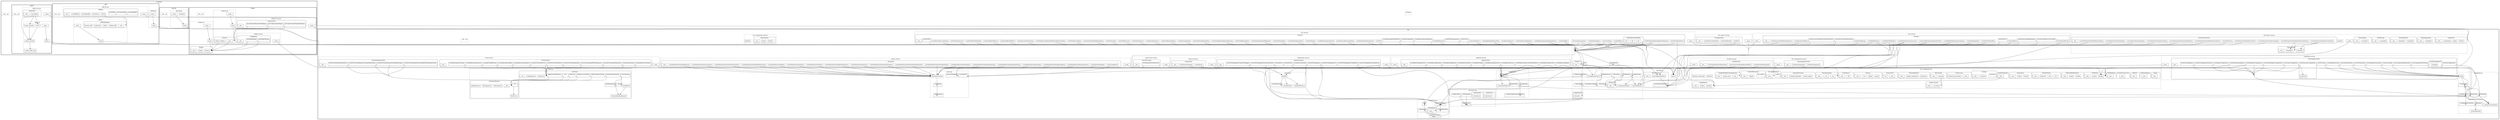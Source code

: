 strict digraph {
compound = true;
concentrate=true;
node [shape=box];

subgraph cluster130 {
style=bold;label="examples";
GRAPH_DUMMY130 [shape=point, style=invis];
subgraph cluster20 {
style=bold;label="cipher";
GRAPH_DUMMY20 [shape=point, style=invis];
subgraph cluster0 {
style=dashed;label="cipher.py";
GRAPH_DUMMY0 [shape=point, style=invis];
1 [style=solid,label="caesar_encode"];
4 [style=solid,label="caesar_decode"];
7 [style=solid,label="rot13"];
9 [style=solid,label="_caesar_shift_char"];
12 [style=solid,label="main"];
13 [style=solid,label="__main__"];
}
subgraph cluster14 {
style=dashed;label="cipher_test.py";
GRAPH_DUMMY14 [shape=point, style=invis];
subgraph cluster15 {
style=rounded;label="CipherTest";
GRAPH_DUMMY15 [shape=point, style=invis];
16 [style=solid,label="testCipher"];
18 [style=solid,label="__init__"];
}
19 [style=solid,label="__main__"];
}
21 [style=dashed,label="__init__.py"];
}
subgraph cluster74 {
style=bold;label="diff";
GRAPH_DUMMY74 [shape=point, style=invis];
subgraph cluster22 {
style=dashed;label="diff.py";
GRAPH_DUMMY22 [shape=point, style=invis];
subgraph cluster23 {
style=rounded;label="DiffLibWrapper";
GRAPH_DUMMY23 [shape=point, style=invis];
24 [style=solid,label="__init__"];
34 [style=solid,label="unified_diff"];
37 [style=solid,label="ndiff"];
39 [style=solid,label="make_file"];
43 [style=solid,label="context_diff"];
}
46 [style=solid,label="main"];
47 [style=solid,label="__main__"];
}
subgraph cluster48 {
style=dashed;label="difffull.py";
GRAPH_DUMMY48 [shape=point, style=invis];
49 [style=solid,label="main"];
50 [style=solid,label="__main__"];
}
subgraph cluster51 {
style=dashed;label="diff_test.py";
GRAPH_DUMMY51 [shape=point, style=invis];
subgraph cluster52 {
style=rounded;label="DiffTest";
GRAPH_DUMMY52 [shape=point, style=invis];
53 [style=solid,label="setUp"];
55 [style=solid,label="testSetUp"];
subgraph cluster57 {
style=solid;label="testUnifiedDiff";
GRAPH_DUMMY57 [shape=point, style=invis];
}
subgraph cluster60 {
style=solid;label="testContextDiff";
GRAPH_DUMMY60 [shape=point, style=invis];
}
subgraph cluster64 {
style=solid;label="testNDiff";
GRAPH_DUMMY64 [shape=point, style=invis];
}
68 [style=solid,label="testMakeDiff"];
70 [style=solid,label="testDiffFull"];
72 [style=solid,label="__init__"];
}
73 [style=solid,label="__main__"];
}
75 [style=dashed,label="__init__.py"];
}
subgraph cluster82 {
style=bold;label="identity";
GRAPH_DUMMY82 [shape=point, style=invis];
subgraph cluster76 {
style=dashed;label="identity.py";
GRAPH_DUMMY76 [shape=point, style=invis];
77 [style=solid,label="identity"];
79 [style=solid,label="main"];
81 [style=solid,label="__main__"];
}
83 [style=dashed,label="__init__.py"];
}
subgraph cluster128 {
style=bold;label="widget";
GRAPH_DUMMY128 [shape=point, style=invis];
subgraph cluster84 {
style=dashed;label="collector.py";
GRAPH_DUMMY84 [shape=point, style=invis];
subgraph cluster85 {
style=rounded;label="Collector";
GRAPH_DUMMY85 [shape=point, style=invis];
86 [style=solid,label="__init__"];
90 [style=solid,label="collect_widgets"];
}
92 [style=solid,label="main"];
93 [style=solid,label="__main__"];
}
subgraph cluster94 {
style=dashed;label="collector_test.py";
GRAPH_DUMMY94 [shape=point, style=invis];
subgraph cluster95 {
style=rounded;label="CollectorTest";
GRAPH_DUMMY95 [shape=point, style=invis];
subgraph cluster96 {
style=solid;label="testCollectorHasWidget";
GRAPH_DUMMY96 [shape=point, style=invis];
}
subgraph cluster99 {
style=solid;label="testCollectorWantsMoreWidgets";
GRAPH_DUMMY99 [shape=point, style=invis];
}
subgraph cluster102 {
style=solid;label="testCollectorGetsWantedWidgets";
GRAPH_DUMMY102 [shape=point, style=invis];
}
105 [style=solid,label="__init__"];
}
106 [style=solid,label="__main__"];
}
subgraph cluster107 {
style=dashed;label="widget.py";
GRAPH_DUMMY107 [shape=point, style=invis];
subgraph cluster108 {
style=rounded;label="Widget";
GRAPH_DUMMY108 [shape=point, style=invis];
109 [style=solid,label="whack"];
112 [style=solid,label="bang"];
115 [style=solid,label="__init__"];
}
116 [style=solid,label="main"];
117 [style=solid,label="__main__"];
}
subgraph cluster118 {
style=dashed;label="widget_test.py";
GRAPH_DUMMY118 [shape=point, style=invis];
subgraph cluster119 {
style=rounded;label="WidgetTest";
GRAPH_DUMMY119 [shape=point, style=invis];
subgraph cluster120 {
style=solid;label="testWidgetWhack";
GRAPH_DUMMY120 [shape=point, style=invis];
}
subgraph cluster123 {
style=solid;label="testWidgetBang";
GRAPH_DUMMY123 [shape=point, style=invis];
}
126 [style=solid,label="__init__"];
}
127 [style=solid,label="__main__"];
}
129 [style=dashed,label="__init__.py"];
}
131 [style=dashed,label="__init__.py"];
}
subgraph cluster1351 {
style=bold;label="fire";
GRAPH_DUMMY1351 [shape=point, style=invis];
subgraph cluster132 {
style=dashed;label="completion.py";
GRAPH_DUMMY132 [shape=point, style=invis];
133 [style=solid,label="Script"];
subgraph cluster138 {
style=solid;label="_BashScript";
GRAPH_DUMMY138 [shape=point, style=invis];
}
subgraph cluster148 {
style=solid;label="_FishScript";
GRAPH_DUMMY148 [shape=point, style=invis];
}
158 [style=solid,label="_IncludeMember"];
subgraph cluster161 {
style=solid;label="_Members";
GRAPH_DUMMY161 [shape=point, style=invis];
}
subgraph cluster165 {
style=solid;label="_CompletionsFromArgs";
GRAPH_DUMMY165 [shape=point, style=invis];
}
subgraph cluster169 {
style=solid;label="Completions";
GRAPH_DUMMY169 [shape=point, style=invis];
}
173 [style=solid,label="_FormatForCommand"];
subgraph cluster175 {
style=solid;label="_Commands";
GRAPH_DUMMY175 [shape=point, style=invis];
}
}
subgraph cluster179 {
style=dashed;label="completion_test.py";
GRAPH_DUMMY179 [shape=point, style=invis];
subgraph cluster180 {
style=rounded;label="TabCompletionTest";
GRAPH_DUMMY180 [shape=point, style=invis];
subgraph cluster181 {
style=solid;label="testCompletionBashScript";
GRAPH_DUMMY181 [shape=point, style=invis];
}
subgraph cluster185 {
style=solid;label="testCompletionFishScript";
GRAPH_DUMMY185 [shape=point, style=invis];
}
subgraph cluster189 {
style=solid;label="testFnCompletions";
GRAPH_DUMMY189 [shape=point, style=invis];
191 [style=solid,label="example"];
}
subgraph cluster196 {
style=solid;label="testListCompletions";
GRAPH_DUMMY196 [shape=point, style=invis];
}
subgraph cluster199 {
style=solid;label="testDictCompletions";
GRAPH_DUMMY199 [shape=point, style=invis];
}
subgraph cluster203 {
style=solid;label="testDictCompletionsVerbose";
GRAPH_DUMMY203 [shape=point, style=invis];
}
subgraph cluster207 {
style=solid;label="testDeepDictCompletions";
GRAPH_DUMMY207 [shape=point, style=invis];
}
subgraph cluster211 {
style=solid;label="testDeepDictScript";
GRAPH_DUMMY211 [shape=point, style=invis];
}
subgraph cluster215 {
style=solid;label="testFnScript";
GRAPH_DUMMY215 [shape=point, style=invis];
}
subgraph cluster218 {
style=solid;label="testClassScript";
GRAPH_DUMMY218 [shape=point, style=invis];
}
subgraph cluster221 {
style=solid;label="testDeepDictFishScript";
GRAPH_DUMMY221 [shape=point, style=invis];
}
subgraph cluster225 {
style=solid;label="testFnFishScript";
GRAPH_DUMMY225 [shape=point, style=invis];
}
subgraph cluster228 {
style=solid;label="testClassFishScript";
GRAPH_DUMMY228 [shape=point, style=invis];
}
subgraph cluster231 {
style=solid;label="testNonStringDictCompletions";
GRAPH_DUMMY231 [shape=point, style=invis];
}
subgraph cluster234 {
style=solid;label="testGeneratorCompletions";
GRAPH_DUMMY234 [shape=point, style=invis];
236 [style=solid,label="generator"];
}
subgraph cluster238 {
style=solid;label="testClassCompletions";
GRAPH_DUMMY238 [shape=point, style=invis];
}
subgraph cluster241 {
style=solid;label="testObjectCompletions";
GRAPH_DUMMY241 [shape=point, style=invis];
}
subgraph cluster244 {
style=solid;label="testMethodCompletions";
GRAPH_DUMMY244 [shape=point, style=invis];
}
247 [style=solid,label="__init__"];
}
248 [style=solid,label="__main__"];
}
subgraph cluster249 {
style=dashed;label="core.py";
GRAPH_DUMMY249 [shape=point, style=invis];
subgraph cluster250 {
style=solid;label="Fire";
GRAPH_DUMMY250 [shape=point, style=invis];
}
262 [style=solid,label="CompletionScript"];
subgraph cluster266 {
style=rounded;label="FireError";
GRAPH_DUMMY266 [shape=point, style=invis];
267 [style=solid,label="__init__"];
}
subgraph cluster268 {
style=rounded;label="FireExit";
GRAPH_DUMMY268 [shape=point, style=invis];
269 [style=solid,label="__init__"];
}
subgraph cluster274 {
style=solid;label="_IsHelpShortcut";
GRAPH_DUMMY274 [shape=point, style=invis];
}
subgraph cluster285 {
style=solid;label="_PrintResult";
GRAPH_DUMMY285 [shape=point, style=invis];
}
subgraph cluster289 {
style=solid;label="_DictAsString";
GRAPH_DUMMY289 [shape=point, style=invis];
}
297 [style=solid,label="_ComponentVisible"];
300 [style=solid,label="_OneLineResult"];
subgraph cluster302 {
style=solid;label="_Fire";
GRAPH_DUMMY302 [shape=point, style=invis];
}
subgraph cluster338 {
style=solid;label="_GetMember";
GRAPH_DUMMY338 [shape=point, style=invis];
}
subgraph cluster344 {
style=solid;label="_CallAndUpdateTrace";
GRAPH_DUMMY344 [shape=point, style=invis];
}
subgraph cluster356 {
style=solid;label="_CallCallable";
GRAPH_DUMMY356 [shape=point, style=invis];
}
subgraph cluster364 {
style=solid;label="_MakeParseFn";
GRAPH_DUMMY364 [shape=point, style=invis];
370 [style=solid,label="_ParseFn"];
}
subgraph cluster372 {
style=solid;label="_ParseArgs";
GRAPH_DUMMY372 [shape=point, style=invis];
}
subgraph cluster385 {
style=solid;label="_ParseKeywordArgs";
GRAPH_DUMMY385 [shape=point, style=invis];
}
subgraph cluster401 {
style=solid;label="_ParseValue";
GRAPH_DUMMY401 [shape=point, style=invis];
}
}
subgraph cluster411 {
style=dashed;label="core_test.py";
GRAPH_DUMMY411 [shape=point, style=invis];
subgraph cluster412 {
style=rounded;label="CoreTest";
GRAPH_DUMMY412 [shape=point, style=invis];
413 [style=solid,label="testOneLineResult"];
subgraph cluster415 {
style=solid;label="testOneLineResultCircularRef";
GRAPH_DUMMY415 [shape=point, style=invis];
}
418 [style=solid,label="testInteractiveMode"];
421 [style=solid,label="testInteractiveModeFullArgument"];
subgraph cluster424 {
style=solid;label="testInteractiveModeVariables";
GRAPH_DUMMY424 [shape=point, style=invis];
}
subgraph cluster428 {
style=solid;label="testInteractiveModeVariablesWithName";
GRAPH_DUMMY428 [shape=point, style=invis];
}
432 [style=solid,label="testHelpWithClass"];
434 [style=solid,label="testHelpWithMember"];
436 [style=solid,label="testHelpOnErrorInConstructor"];
438 [style=solid,label="testHelpWithNamespaceCollision"];
440 [style=solid,label="testInvalidParameterRaisesFireExit"];
442 [style=solid,label="testErrorRaising"];
subgraph cluster444 {
style=solid;label="testFireError";
GRAPH_DUMMY444 [shape=point, style=invis];
}
subgraph cluster447 {
style=solid;label="testFireErrorMultipleValues";
GRAPH_DUMMY447 [shape=point, style=invis];
}
450 [style=solid,label="testPrintEmptyDict"];
452 [style=solid,label="testPrintOrderedDict"];
454 [style=solid,label="testCallable"];
456 [style=solid,label="__init__"];
}
457 [style=solid,label="__main__"];
}
subgraph cluster458 {
style=dashed;label="decorators.py";
GRAPH_DUMMY458 [shape=point, style=invis];
subgraph cluster462 {
style=solid;label="SetParseFn";
GRAPH_DUMMY462 [shape=point, style=invis];
465 [style=solid,label="_Decorator"];
}
subgraph cluster467 {
style=solid;label="SetParseFns";
GRAPH_DUMMY467 [shape=point, style=invis];
470 [style=solid,label="_Decorator"];
}
subgraph cluster472 {
style=solid;label="_SetMetadata";
GRAPH_DUMMY472 [shape=point, style=invis];
}
subgraph cluster478 {
style=solid;label="GetMetadata";
GRAPH_DUMMY478 [shape=point, style=invis];
}
subgraph cluster481 {
style=solid;label="GetParseFns";
GRAPH_DUMMY481 [shape=point, style=invis];
}
}
subgraph cluster485 {
style=dashed;label="decorators_test.py";
GRAPH_DUMMY485 [shape=point, style=invis];
subgraph cluster486 {
style=rounded;label="NoDefaults";
GRAPH_DUMMY486 [shape=point, style=invis];
487 [style=solid,label="double"];
490 [style=solid,label="triple"];
493 [style=solid,label="quadruple"];
496 [style=solid,label="__init__"];
}
497 [style=solid,label="double"];
subgraph cluster499 {
style=rounded;label="WithDefaults";
GRAPH_DUMMY499 [shape=point, style=invis];
500 [style=solid,label="example1"];
503 [style=solid,label="example2"];
506 [style=solid,label="__init__"];
}
subgraph cluster507 {
style=rounded;label="MixedArguments";
GRAPH_DUMMY507 [shape=point, style=invis];
508 [style=solid,label="example3"];
512 [style=solid,label="__init__"];
}
subgraph cluster513 {
style=rounded;label="PartialParseFn";
GRAPH_DUMMY513 [shape=point, style=invis];
514 [style=solid,label="example4"];
518 [style=solid,label="example5"];
522 [style=solid,label="__init__"];
}
subgraph cluster523 {
style=rounded;label="WithKwargs";
GRAPH_DUMMY523 [shape=point, style=invis];
524 [style=solid,label="example6"];
527 [style=solid,label="__init__"];
}
subgraph cluster528 {
style=rounded;label="WithVarArgs";
GRAPH_DUMMY528 [shape=point, style=invis];
529 [style=solid,label="example7"];
535 [style=solid,label="__init__"];
}
subgraph cluster536 {
style=rounded;label="FireDecoratorsTest";
GRAPH_DUMMY536 [shape=point, style=invis];
537 [style=solid,label="testSetParseFnsNamedArgs"];
539 [style=solid,label="testSetParseFnsPositionalArgs"];
541 [style=solid,label="testSetParseFnsFnWithPositionalArgs"];
543 [style=solid,label="testSetParseFnsDefaultsFromPython"];
545 [style=solid,label="testSetParseFnsDefaultsFromFire"];
547 [style=solid,label="testSetParseFnsNamedDefaultsFromPython"];
549 [style=solid,label="testSetParseFnsNamedDefaultsFromFire"];
551 [style=solid,label="testSetParseFnsPositionalAndNamed"];
553 [style=solid,label="testSetParseFnsOnlySomeTypes"];
555 [style=solid,label="testSetParseFnsForKeywordArgs"];
557 [style=solid,label="testSetParseFn"];
559 [style=solid,label="__init__"];
}
560 [style=solid,label="__main__"];
}
subgraph cluster561 {
style=dashed;label="fire_import_test.py";
GRAPH_DUMMY561 [shape=point, style=invis];
subgraph cluster562 {
style=rounded;label="FireImportTest";
GRAPH_DUMMY562 [shape=point, style=invis];
563 [style=solid,label="testFire"];
565 [style=solid,label="testFireMethods"];
567 [style=solid,label="testNoPrivateMethods"];
569 [style=solid,label="__init__"];
}
570 [style=solid,label="__main__"];
}
subgraph cluster571 {
style=dashed;label="fire_test.py";
GRAPH_DUMMY571 [shape=point, style=invis];
subgraph cluster572 {
style=rounded;label="FireTest";
GRAPH_DUMMY572 [shape=point, style=invis];
573 [style=solid,label="testFire"];
575 [style=solid,label="testFirePositionalCommand"];
577 [style=solid,label="testFireInvalidCommandArg"];
579 [style=solid,label="testFireDefaultName"];
581 [style=solid,label="testFireNoArgs"];
583 [style=solid,label="testFireExceptions"];
585 [style=solid,label="testFireNamedArgs"];
587 [style=solid,label="testFireNamedArgsWithEquals"];
589 [style=solid,label="testFireAllNamedArgs"];
591 [style=solid,label="testFireAllNamedArgsOneMissing"];
593 [style=solid,label="testFirePartialNamedArgs"];
595 [style=solid,label="testFirePartialNamedArgsOneMissing"];
597 [style=solid,label="testFireAnnotatedArgs"];
599 [style=solid,label="testFireKeywordOnlyArgs"];
601 [style=solid,label="testFireProperties"];
603 [style=solid,label="testFireRecursion"];
605 [style=solid,label="testFireVarArgs"];
607 [style=solid,label="testFireVarArgsWithNamedArgs"];
609 [style=solid,label="testFireKeywordArgs"];
611 [style=solid,label="testFireKeywordArgsWithMissingPositionalArgs"];
613 [style=solid,label="testFireObject"];
subgraph cluster615 {
style=solid;label="testFireDict";
GRAPH_DUMMY615 [shape=point, style=invis];
}
618 [style=solid,label="testFireObjectWithDict"];
subgraph cluster620 {
style=solid;label="testFireList";
GRAPH_DUMMY620 [shape=point, style=invis];
}
623 [style=solid,label="testFireObjectWithList"];
625 [style=solid,label="testFireObjectWithTuple"];
subgraph cluster627 {
style=solid;label="testFireNoComponent";
GRAPH_DUMMY627 [shape=point, style=invis];
}
631 [style=solid,label="testFireUnderscores"];
633 [style=solid,label="testFireUnderscoresInArg"];
635 [style=solid,label="testBoolParsing"];
637 [style=solid,label="testBoolParsingContinued"];
639 [style=solid,label="testBoolParsingLessExpectedCases"];
subgraph cluster641 {
style=solid;label="testBoolParsingWithNo";
GRAPH_DUMMY641 [shape=point, style=invis];
643 [style=solid,label="fn1"];
646 [style=solid,label="fn2"];
649 [style=solid,label="fn3"];
}
652 [style=solid,label="testTraceFlag"];
654 [style=solid,label="testHelpFlag"];
656 [style=solid,label="testHelpFlagAndTraceFlag"];
subgraph cluster658 {
style=solid;label="testTabCompletionNoName";
GRAPH_DUMMY658 [shape=point, style=invis];
}
subgraph cluster661 {
style=solid;label="testTabCompletion";
GRAPH_DUMMY661 [shape=point, style=invis];
}
subgraph cluster664 {
style=solid;label="testTabCompletionWithDict";
GRAPH_DUMMY664 [shape=point, style=invis];
}
668 [style=solid,label="testBasicSeparator"];
670 [style=solid,label="testNonComparable"];
672 [style=solid,label="testExtraSeparators"];
674 [style=solid,label="testSeparatorForChaining"];
676 [style=solid,label="testFloatForExpectedInt"];
678 [style=solid,label="testClassInstantiation"];
680 [style=solid,label="testTraceErrors"];
682 [style=solid,label="__init__"];
}
683 [style=solid,label="__main__"];
}
subgraph cluster684 {
style=dashed;label="helputils.py";
GRAPH_DUMMY684 [shape=point, style=invis];
685 [style=solid,label="_NormalizeField"];
subgraph cluster687 {
style=solid;label="_DisplayValue";
GRAPH_DUMMY687 [shape=point, style=invis];
}
subgraph cluster695 {
style=solid;label="HelpString";
GRAPH_DUMMY695 [shape=point, style=invis];
}
subgraph cluster706 {
style=solid;label="_UsageStringFromFullArgSpec";
GRAPH_DUMMY706 [shape=point, style=invis];
}
subgraph cluster717 {
style=solid;label="UsageString";
GRAPH_DUMMY717 [shape=point, style=invis];
}
}
subgraph cluster725 {
style=dashed;label="helputils_test.py";
GRAPH_DUMMY725 [shape=point, style=invis];
subgraph cluster726 {
style=rounded;label="HelpUtilsTest";
GRAPH_DUMMY726 [shape=point, style=invis];
subgraph cluster727 {
style=solid;label="testHelpStringClass";
GRAPH_DUMMY727 [shape=point, style=invis];
}
subgraph cluster730 {
style=solid;label="testHelpStringObject";
GRAPH_DUMMY730 [shape=point, style=invis];
}
subgraph cluster734 {
style=solid;label="testHelpStringFunction";
GRAPH_DUMMY734 [shape=point, style=invis];
}
subgraph cluster738 {
style=solid;label="testHelpStringFunctionWithDefaults";
GRAPH_DUMMY738 [shape=point, style=invis];
}
subgraph cluster742 {
style=solid;label="testHelpStringBuiltin";
GRAPH_DUMMY742 [shape=point, style=invis];
}
subgraph cluster745 {
style=solid;label="testHelpStringIntType";
GRAPH_DUMMY745 [shape=point, style=invis];
}
subgraph cluster748 {
style=solid;label="testHelpStringEmptyList";
GRAPH_DUMMY748 [shape=point, style=invis];
}
subgraph cluster751 {
style=solid;label="testHelpStringShortList";
GRAPH_DUMMY751 [shape=point, style=invis];
}
subgraph cluster754 {
style=solid;label="testHelpStringInt";
GRAPH_DUMMY754 [shape=point, style=invis];
}
subgraph cluster757 {
style=solid;label="testHelpClassNoInit";
GRAPH_DUMMY757 [shape=point, style=invis];
}
760 [style=solid,label="__init__"];
}
761 [style=solid,label="__main__"];
}
subgraph cluster762 {
style=dashed;label="inspectutils.py";
GRAPH_DUMMY762 [shape=point, style=invis];
subgraph cluster763 {
style=rounded;label="FullArgSpec";
GRAPH_DUMMY763 [shape=point, style=invis];
764 [style=solid,label="__init__"];
}
subgraph cluster780 {
style=solid;label="_GetArgSpecInfo";
GRAPH_DUMMY780 [shape=point, style=invis];
}
subgraph cluster784 {
style=solid;label="GetFullArgSpec";
GRAPH_DUMMY784 [shape=point, style=invis];
}
subgraph cluster793 {
style=solid;label="GetFileAndLine";
GRAPH_DUMMY793 [shape=point, style=invis];
}
subgraph cluster799 {
style=solid;label="Info";
GRAPH_DUMMY799 [shape=point, style=invis];
}
subgraph cluster806 {
style=solid;label="_InfoBackup";
GRAPH_DUMMY806 [shape=point, style=invis];
}
}
subgraph cluster812 {
style=dashed;label="inspectutils_test.py";
GRAPH_DUMMY812 [shape=point, style=invis];
subgraph cluster813 {
style=rounded;label="InspectUtilsTest";
GRAPH_DUMMY813 [shape=point, style=invis];
subgraph cluster814 {
style=solid;label="testGetFullArgSpec";
GRAPH_DUMMY814 [shape=point, style=invis];
}
subgraph cluster817 {
style=solid;label="testGetFullArgSpecPy3";
GRAPH_DUMMY817 [shape=point, style=invis];
}
subgraph cluster820 {
style=solid;label="testGetFullArgSpecFromBuiltin";
GRAPH_DUMMY820 [shape=point, style=invis];
}
subgraph cluster823 {
style=solid;label="testGetFullArgSpecFromSlotWrapper";
GRAPH_DUMMY823 [shape=point, style=invis];
}
subgraph cluster826 {
style=solid;label="testGetFullArgSpecFromClassNoInit";
GRAPH_DUMMY826 [shape=point, style=invis];
}
subgraph cluster829 {
style=solid;label="testGetFullArgSpecFromMethod";
GRAPH_DUMMY829 [shape=point, style=invis];
}
subgraph cluster832 {
style=solid;label="testInfoOne";
GRAPH_DUMMY832 [shape=point, style=invis];
}
subgraph cluster835 {
style=solid;label="testInfoClass";
GRAPH_DUMMY835 [shape=point, style=invis];
}
subgraph cluster838 {
style=solid;label="testInfoClassNoInit";
GRAPH_DUMMY838 [shape=point, style=invis];
}
841 [style=solid,label="__init__"];
}
842 [style=solid,label="__main__"];
}
subgraph cluster843 {
style=dashed;label="interact.py";
GRAPH_DUMMY843 [shape=point, style=invis];
844 [style=solid,label="Embed"];
subgraph cluster847 {
style=solid;label="_AvailableString";
GRAPH_DUMMY847 [shape=point, style=invis];
}
854 [style=solid,label="_EmbedIPython"];
857 [style=solid,label="_EmbedCode"];
}
subgraph cluster859 {
style=dashed;label="interact_test.py";
GRAPH_DUMMY859 [shape=point, style=invis];
subgraph cluster861 {
style=rounded;label="InteractTest";
GRAPH_DUMMY861 [shape=point, style=invis];
862 [style=solid,label="testInteract"];
865 [style=solid,label="testInteractVariables"];
868 [style=solid,label="__init__"];
}
869 [style=solid,label="__main__"];
}
subgraph cluster870 {
style=dashed;label="parser.py";
GRAPH_DUMMY870 [shape=point, style=invis];
subgraph cluster871 {
style=solid;label="CreateParser";
GRAPH_DUMMY871 [shape=point, style=invis];
}
subgraph cluster873 {
style=solid;label="SeparateFlagArgs";
GRAPH_DUMMY873 [shape=point, style=invis];
}
877 [style=solid,label="DefaultParseValue"];
subgraph cluster879 {
style=solid;label="_LiteralEval";
GRAPH_DUMMY879 [shape=point, style=invis];
}
subgraph cluster884 {
style=solid;label="_Replacement";
GRAPH_DUMMY884 [shape=point, style=invis];
}
}
subgraph cluster887 {
style=dashed;label="parser_fuzz_test.py";
GRAPH_DUMMY887 [shape=point, style=invis];
subgraph cluster888 {
style=rounded;label="ParserFuzzTest";
GRAPH_DUMMY888 [shape=point, style=invis];
subgraph cluster889 {
style=solid;label="testDefaultParseValueFuzz";
GRAPH_DUMMY889 [shape=point, style=invis];
}
897 [style=solid,label="__init__"];
}
898 [style=solid,label="__main__"];
}
subgraph cluster899 {
style=dashed;label="parser_test.py";
GRAPH_DUMMY899 [shape=point, style=invis];
subgraph cluster900 {
style=rounded;label="ParserTest";
GRAPH_DUMMY900 [shape=point, style=invis];
901 [style=solid,label="testCreateParser"];
903 [style=solid,label="testSeparateFlagArgs"];
905 [style=solid,label="testDefaultParseValueStrings"];
907 [style=solid,label="testDefaultParseValueQuotedStrings"];
909 [style=solid,label="testDefaultParseValueSpecialStrings"];
911 [style=solid,label="testDefaultParseValueNumbers"];
913 [style=solid,label="testDefaultParseValueStringNumbers"];
915 [style=solid,label="testDefaultParseValueQuotedStringNumbers"];
917 [style=solid,label="testDefaultParseValueOtherNumbers"];
919 [style=solid,label="testDefaultParseValueLists"];
921 [style=solid,label="testDefaultParseValueBareWordsLists"];
923 [style=solid,label="testDefaultParseValueDict"];
925 [style=solid,label="testDefaultParseValueNone"];
927 [style=solid,label="testDefaultParseValueBool"];
929 [style=solid,label="testDefaultParseValueBareWordsTuple"];
931 [style=solid,label="testDefaultParseValueNestedContainers"];
933 [style=solid,label="testDefaultParseValueComments"];
935 [style=solid,label="testDefaultParseValueBadLiteral"];
937 [style=solid,label="testDefaultParseValueSyntaxError"];
939 [style=solid,label="testDefaultParseValueIgnoreBinOp"];
941 [style=solid,label="__init__"];
}
942 [style=solid,label="__main__"];
}
subgraph cluster943 {
style=dashed;label="testutils.py";
GRAPH_DUMMY943 [shape=point, style=invis];
subgraph cluster944 {
style=rounded;label="BaseTestCase";
GRAPH_DUMMY944 [shape=point, style=invis];
subgraph cluster945 {
style=solid;label="assertOutputMatches";
GRAPH_DUMMY945 [shape=point, style=invis];
}
953 [style=solid,label="assertRaisesFireExit"];
957 [style=solid,label="__init__"];
}
958 [style=solid,label="main"];
}
subgraph cluster959 {
style=dashed;label="testutils_test.py";
GRAPH_DUMMY959 [shape=point, style=invis];
subgraph cluster960 {
style=rounded;label="TestTestUtils";
GRAPH_DUMMY960 [shape=point, style=invis];
961 [style=solid,label="testNoCheckOnException"];
963 [style=solid,label="testCheckStdoutOrStderrNone"];
965 [style=solid,label="testCorrectOrderingOfAssertRaises"];
967 [style=solid,label="__init__"];
}
968 [style=solid,label="__main__"];
}
subgraph cluster969 {
style=dashed;label="test_components.py";
GRAPH_DUMMY969 [shape=point, style=invis];
970 [style=solid,label="identity"];
977 [style=solid,label="function_with_help"];
subgraph cluster979 {
style=rounded;label="Empty";
GRAPH_DUMMY979 [shape=point, style=invis];
980 [style=solid,label="__init__"];
}
subgraph cluster981 {
style=rounded;label="OldStyleEmpty";
GRAPH_DUMMY981 [shape=point, style=invis];
982 [style=solid,label="__init__"];
}
subgraph cluster983 {
style=rounded;label="WithInit";
GRAPH_DUMMY983 [shape=point, style=invis];
984 [style=solid,label="__init__"];
}
subgraph cluster986 {
style=rounded;label="ErrorInConstructor";
GRAPH_DUMMY986 [shape=point, style=invis];
987 [style=solid,label="__init__"];
}
subgraph cluster991 {
style=rounded;label="WithHelpArg";
GRAPH_DUMMY991 [shape=point, style=invis];
992 [style=solid,label="__init__"];
}
subgraph cluster997 {
style=rounded;label="NoDefaults";
GRAPH_DUMMY997 [shape=point, style=invis];
998 [style=solid,label="double"];
1001 [style=solid,label="triple"];
1004 [style=solid,label="__init__"];
}
subgraph cluster1005 {
style=rounded;label="WithDefaults";
GRAPH_DUMMY1005 [shape=point, style=invis];
1006 [style=solid,label="double"];
1009 [style=solid,label="triple"];
1012 [style=solid,label="__init__"];
}
subgraph cluster1013 {
style=rounded;label="OldStyleWithDefaults";
GRAPH_DUMMY1013 [shape=point, style=invis];
1014 [style=solid,label="double"];
1017 [style=solid,label="triple"];
1020 [style=solid,label="__init__"];
}
subgraph cluster1021 {
style=rounded;label="MixedDefaults";
GRAPH_DUMMY1021 [shape=point, style=invis];
1022 [style=solid,label="ten"];
1024 [style=solid,label="sum"];
1028 [style=solid,label="identity"];
1032 [style=solid,label="__init__"];
}
subgraph cluster1033 {
style=rounded;label="Annotations";
GRAPH_DUMMY1033 [shape=point, style=invis];
1034 [style=solid,label="double"];
1037 [style=solid,label="triple"];
1042 [style=solid,label="__init__"];
}
subgraph cluster1043 {
style=rounded;label="TypedProperties";
GRAPH_DUMMY1043 [shape=point, style=invis];
1044 [style=solid,label="__init__"];
}
subgraph cluster1053 {
style=rounded;label="VarArgs";
GRAPH_DUMMY1053 [shape=point, style=invis];
subgraph cluster1054 {
style=solid;label="cumsums";
GRAPH_DUMMY1054 [shape=point, style=invis];
}
1059 [style=solid,label="varchars"];
1064 [style=solid,label="__init__"];
}
subgraph cluster1065 {
style=rounded;label="Underscores";
GRAPH_DUMMY1065 [shape=point, style=invis];
1066 [style=solid,label="__init__"];
1069 [style=solid,label="underscore_function"];
}
subgraph cluster1072 {
style=rounded;label="BoolConverter";
GRAPH_DUMMY1072 [shape=point, style=invis];
1073 [style=solid,label="as_bool"];
1076 [style=solid,label="__init__"];
}
subgraph cluster1077 {
style=rounded;label="ReturnsObj";
GRAPH_DUMMY1077 [shape=point, style=invis];
1078 [style=solid,label="get_obj"];
1081 [style=solid,label="__init__"];
}
subgraph cluster1082 {
style=rounded;label="NumberDefaults";
GRAPH_DUMMY1082 [shape=point, style=invis];
1083 [style=solid,label="reciprocal"];
1086 [style=solid,label="integer_reciprocal"];
1089 [style=solid,label="__init__"];
}
subgraph cluster1090 {
style=rounded;label="InstanceVars";
GRAPH_DUMMY1090 [shape=point, style=invis];
1091 [style=solid,label="__init__"];
1097 [style=solid,label="run"];
}
subgraph cluster1101 {
style=rounded;label="Kwargs";
GRAPH_DUMMY1101 [shape=point, style=invis];
1102 [style=solid,label="props"];
1105 [style=solid,label="upper"];
1108 [style=solid,label="run"];
1113 [style=solid,label="__init__"];
}
subgraph cluster1114 {
style=rounded;label="ErrorRaiser";
GRAPH_DUMMY1114 [shape=point, style=invis];
1115 [style=solid,label="fail"];
1117 [style=solid,label="__init__"];
}
subgraph cluster1118 {
style=rounded;label="NonComparable";
GRAPH_DUMMY1118 [shape=point, style=invis];
1119 [style=solid,label="__eq__"];
1122 [style=solid,label="__ne__"];
1125 [style=solid,label="__init__"];
}
subgraph cluster1126 {
style=rounded;label="EmptyDictOutput";
GRAPH_DUMMY1126 [shape=point, style=invis];
1127 [style=solid,label="totally_empty"];
1129 [style=solid,label="nothing_printable"];
1131 [style=solid,label="__init__"];
}
subgraph cluster1132 {
style=rounded;label="CircularReference";
GRAPH_DUMMY1132 [shape=point, style=invis];
subgraph cluster1133 {
style=solid;label="create";
GRAPH_DUMMY1133 [shape=point, style=invis];
}
1137 [style=solid,label="__init__"];
}
subgraph cluster1138 {
style=rounded;label="OrderedDictionary";
GRAPH_DUMMY1138 [shape=point, style=invis];
1139 [style=solid,label="empty"];
subgraph cluster1141 {
style=solid;label="non_empty";
GRAPH_DUMMY1141 [shape=point, style=invis];
}
1145 [style=solid,label="__init__"];
}
subgraph cluster1146 {
style=rounded;label="CallableWithKeywordArgument";
GRAPH_DUMMY1146 [shape=point, style=invis];
1147 [style=solid,label="__call__"];
1150 [style=solid,label="print_msg"];
1153 [style=solid,label="__init__"];
}
}
subgraph cluster1154 {
style=dashed;label="test_components_py3.py";
GRAPH_DUMMY1154 [shape=point, style=invis];
1155 [style=solid,label="identity"];
subgraph cluster1166 {
style=rounded;label="KeywordOnly";
GRAPH_DUMMY1166 [shape=point, style=invis];
1167 [style=solid,label="double"];
1170 [style=solid,label="triple"];
1173 [style=solid,label="__init__"];
}
}
subgraph cluster1174 {
style=dashed;label="test_components_test.py";
GRAPH_DUMMY1174 [shape=point, style=invis];
subgraph cluster1175 {
style=rounded;label="TestComponentsTest";
GRAPH_DUMMY1175 [shape=point, style=invis];
1176 [style=solid,label="testTestComponents"];
1178 [style=solid,label="testNonComparable"];
1180 [style=solid,label="__init__"];
}
1181 [style=solid,label="__main__"];
}
subgraph cluster1182 {
style=dashed;label="trace.py";
GRAPH_DUMMY1182 [shape=point, style=invis];
subgraph cluster1190 {
style=rounded;label="FireTrace";
GRAPH_DUMMY1190 [shape=point, style=invis];
subgraph cluster1191 {
style=solid;label="__init__";
GRAPH_DUMMY1191 [shape=point, style=invis];
}
1206 [style=solid,label="GetResult"];
1208 [style=solid,label="GetLastHealthyElement"];
1210 [style=solid,label="HasError"];
subgraph cluster1212 {
style=solid;label="AddAccessedProperty";
GRAPH_DUMMY1212 [shape=point, style=invis];
}
subgraph cluster1220 {
style=solid;label="AddCalledComponent";
GRAPH_DUMMY1220 [shape=point, style=invis];
}
subgraph cluster1230 {
style=solid;label="AddCompletionScript";
GRAPH_DUMMY1230 [shape=point, style=invis];
}
subgraph cluster1234 {
style=solid;label="AddInteractiveMode";
GRAPH_DUMMY1234 [shape=point, style=invis];
}
subgraph cluster1237 {
style=solid;label="AddError";
GRAPH_DUMMY1237 [shape=point, style=invis];
}
1242 [style=solid,label="AddSeparator"];
subgraph cluster1244 {
style=solid;label="_Quote";
GRAPH_DUMMY1244 [shape=point, style=invis];
}
subgraph cluster1249 {
style=solid;label="GetCommand";
GRAPH_DUMMY1249 [shape=point, style=invis];
}
subgraph cluster1252 {
style=solid;label="NeedsSeparator";
GRAPH_DUMMY1252 [shape=point, style=invis];
}
1255 [style=solid,label="__str__"];
}
subgraph cluster1257 {
style=rounded;label="FireTraceElement";
GRAPH_DUMMY1257 [shape=point, style=invis];
1258 [style=solid,label="__init__"];
1277 [style=solid,label="HasError"];
1279 [style=solid,label="HasCapacity"];
1281 [style=solid,label="HasSeparator"];
1283 [style=solid,label="AddSeparator"];
subgraph cluster1285 {
style=solid;label="__str__";
GRAPH_DUMMY1285 [shape=point, style=invis];
}
}
}
subgraph cluster1289 {
style=dashed;label="trace_test.py";
GRAPH_DUMMY1289 [shape=point, style=invis];
subgraph cluster1290 {
style=rounded;label="FireTraceTest";
GRAPH_DUMMY1290 [shape=point, style=invis];
subgraph cluster1291 {
style=solid;label="testFireTraceInitialization";
GRAPH_DUMMY1291 [shape=point, style=invis];
}
subgraph cluster1294 {
style=solid;label="testFireTraceGetResult";
GRAPH_DUMMY1294 [shape=point, style=invis];
}
subgraph cluster1297 {
style=solid;label="testFireTraceHasError";
GRAPH_DUMMY1297 [shape=point, style=invis];
}
subgraph cluster1300 {
style=solid;label="testAddAccessedProperty";
GRAPH_DUMMY1300 [shape=point, style=invis];
}
subgraph cluster1304 {
style=solid;label="testAddCalledCallable";
GRAPH_DUMMY1304 [shape=point, style=invis];
}
subgraph cluster1308 {
style=solid;label="testAddCalledRoutine";
GRAPH_DUMMY1308 [shape=point, style=invis];
}
subgraph cluster1312 {
style=solid;label="testAddInstantiatedClass";
GRAPH_DUMMY1312 [shape=point, style=invis];
}
subgraph cluster1317 {
style=solid;label="testAddCompletionScript";
GRAPH_DUMMY1317 [shape=point, style=invis];
}
subgraph cluster1320 {
style=solid;label="testAddInteractiveMode";
GRAPH_DUMMY1320 [shape=point, style=invis];
}
subgraph cluster1323 {
style=solid;label="testGetCommand";
GRAPH_DUMMY1323 [shape=point, style=invis];
}
subgraph cluster1327 {
style=solid;label="testGetCommandWithQuotes";
GRAPH_DUMMY1327 [shape=point, style=invis];
}
subgraph cluster1331 {
style=solid;label="testGetCommandWithFlagQuotes";
GRAPH_DUMMY1331 [shape=point, style=invis];
}
1335 [style=solid,label="__init__"];
}
subgraph cluster1336 {
style=rounded;label="FireTraceElementTest";
GRAPH_DUMMY1336 [shape=point, style=invis];
subgraph cluster1337 {
style=solid;label="testFireTraceElementHasError";
GRAPH_DUMMY1337 [shape=point, style=invis];
}
subgraph cluster1340 {
style=solid;label="testFireTraceElementAsStringNoMetadata";
GRAPH_DUMMY1340 [shape=point, style=invis];
}
subgraph cluster1343 {
style=solid;label="testFireTraceElementAsStringWithTarget";
GRAPH_DUMMY1343 [shape=point, style=invis];
}
subgraph cluster1346 {
style=solid;label="testFireTraceElementAsStringWithTargetAndLineNo";
GRAPH_DUMMY1346 [shape=point, style=invis];
}
1349 [style=solid,label="__init__"];
}
1350 [style=solid,label="__main__"];
}
subgraph cluster1352 {
style=dashed;label="__init__.py";
GRAPH_DUMMY1352 [shape=point, style=invis];
}
}
subgraph cluster1354 {
style=dashed;label="setup.py";
GRAPH_DUMMY1354 [shape=point, style=invis];
}
1 -> 9;
4 -> 1;
7 -> 1;
12 -> GRAPH_DUMMY250;
13 -> 12;
16 -> 7;
16 -> 1;
16 -> 4;
16 -> 1;
16 -> 4;
19 -> 958;
46 -> GRAPH_DUMMY250;
47 -> 46;
49 -> GRAPH_DUMMY250;
50 -> 49;
53 -> GRAPH_DUMMY23;
73 -> 958;
79 -> GRAPH_DUMMY250;
81 -> 79;
86 -> GRAPH_DUMMY108;
90 -> GRAPH_DUMMY108;
92 -> GRAPH_DUMMY85;
92 -> GRAPH_DUMMY250;
93 -> 92;
GRAPH_DUMMY96 -> GRAPH_DUMMY85;
GRAPH_DUMMY99 -> GRAPH_DUMMY85;
GRAPH_DUMMY102 -> GRAPH_DUMMY85;
106 -> 958;
116 -> GRAPH_DUMMY108;
116 -> GRAPH_DUMMY250;
117 -> 116;
GRAPH_DUMMY120 -> GRAPH_DUMMY108;
GRAPH_DUMMY123 -> GRAPH_DUMMY108;
127 -> 958;
133 -> GRAPH_DUMMY175;
133 -> GRAPH_DUMMY148;
133 -> GRAPH_DUMMY175;
133 -> GRAPH_DUMMY138;
GRAPH_DUMMY138 -> 173;
GRAPH_DUMMY148 -> 173;
GRAPH_DUMMY161 -> 158;
GRAPH_DUMMY169 -> GRAPH_DUMMY784;
GRAPH_DUMMY169 -> GRAPH_DUMMY165;
GRAPH_DUMMY169 -> 173;
GRAPH_DUMMY169 -> GRAPH_DUMMY161;
GRAPH_DUMMY175 -> GRAPH_DUMMY169;
GRAPH_DUMMY175 -> GRAPH_DUMMY161;
GRAPH_DUMMY175 -> 173;
GRAPH_DUMMY175 -> GRAPH_DUMMY175;
GRAPH_DUMMY181 -> GRAPH_DUMMY138;
GRAPH_DUMMY185 -> GRAPH_DUMMY148;
GRAPH_DUMMY189 -> GRAPH_DUMMY169;
GRAPH_DUMMY196 -> GRAPH_DUMMY169;
GRAPH_DUMMY199 -> GRAPH_DUMMY169;
GRAPH_DUMMY203 -> GRAPH_DUMMY169;
GRAPH_DUMMY207 -> GRAPH_DUMMY169;
GRAPH_DUMMY211 -> 133;
GRAPH_DUMMY215 -> 133;
GRAPH_DUMMY218 -> 133;
GRAPH_DUMMY221 -> 133;
GRAPH_DUMMY225 -> 133;
GRAPH_DUMMY228 -> 133;
GRAPH_DUMMY231 -> GRAPH_DUMMY169;
GRAPH_DUMMY234 -> 236;
GRAPH_DUMMY234 -> GRAPH_DUMMY169;
GRAPH_DUMMY238 -> GRAPH_DUMMY169;
GRAPH_DUMMY241 -> GRAPH_DUMMY997;
GRAPH_DUMMY241 -> GRAPH_DUMMY169;
GRAPH_DUMMY244 -> GRAPH_DUMMY997;
GRAPH_DUMMY244 -> 998;
GRAPH_DUMMY244 -> GRAPH_DUMMY169;
248 -> 958;
GRAPH_DUMMY250 -> GRAPH_DUMMY302;
GRAPH_DUMMY250 -> GRAPH_DUMMY695;
GRAPH_DUMMY250 -> GRAPH_DUMMY268;
GRAPH_DUMMY250 -> GRAPH_DUMMY695;
GRAPH_DUMMY250 -> GRAPH_DUMMY268;
GRAPH_DUMMY250 -> GRAPH_DUMMY268;
GRAPH_DUMMY250 -> GRAPH_DUMMY695;
GRAPH_DUMMY250 -> GRAPH_DUMMY268;
GRAPH_DUMMY250 -> GRAPH_DUMMY285;
262 -> 133;
GRAPH_DUMMY274 -> GRAPH_DUMMY784;
GRAPH_DUMMY274 -> GRAPH_DUMMY385;
GRAPH_DUMMY285 -> 300;
GRAPH_DUMMY285 -> GRAPH_DUMMY289;
GRAPH_DUMMY285 -> 300;
GRAPH_DUMMY285 -> GRAPH_DUMMY695;
GRAPH_DUMMY289 -> 297;
GRAPH_DUMMY289 -> 297;
GRAPH_DUMMY289 -> 300;
GRAPH_DUMMY302 -> GRAPH_DUMMY873;
GRAPH_DUMMY302 -> GRAPH_DUMMY871;
GRAPH_DUMMY302 -> GRAPH_DUMMY1190;
GRAPH_DUMMY302 -> GRAPH_DUMMY274;
GRAPH_DUMMY302 -> GRAPH_DUMMY344;
GRAPH_DUMMY302 -> GRAPH_DUMMY266;
GRAPH_DUMMY302 -> GRAPH_DUMMY266;
GRAPH_DUMMY302 -> GRAPH_DUMMY338;
GRAPH_DUMMY302 -> GRAPH_DUMMY793;
GRAPH_DUMMY302 -> GRAPH_DUMMY344;
GRAPH_DUMMY302 -> GRAPH_DUMMY266;
GRAPH_DUMMY302 -> 262;
GRAPH_DUMMY302 -> 844;
GRAPH_DUMMY338 -> GRAPH_DUMMY266;
GRAPH_DUMMY344 -> GRAPH_DUMMY793;
GRAPH_DUMMY344 -> GRAPH_DUMMY356;
GRAPH_DUMMY356 -> GRAPH_DUMMY364;
GRAPH_DUMMY364 -> GRAPH_DUMMY784;
GRAPH_DUMMY364 -> GRAPH_DUMMY478;
GRAPH_DUMMY372 -> GRAPH_DUMMY401;
GRAPH_DUMMY372 -> GRAPH_DUMMY401;
GRAPH_DUMMY372 -> GRAPH_DUMMY266;
GRAPH_DUMMY372 -> GRAPH_DUMMY401;
413 -> 300;
413 -> 300;
413 -> 300;
413 -> 300;
GRAPH_DUMMY415 -> GRAPH_DUMMY1132;
GRAPH_DUMMY415 -> 300;
418 -> GRAPH_DUMMY250;
418 -> GRAPH_DUMMY250;
421 -> GRAPH_DUMMY250;
GRAPH_DUMMY424 -> GRAPH_DUMMY250;
GRAPH_DUMMY428 -> GRAPH_DUMMY250;
432 -> 953;
432 -> GRAPH_DUMMY250;
432 -> 953;
432 -> GRAPH_DUMMY250;
432 -> 953;
432 -> GRAPH_DUMMY250;
434 -> 953;
434 -> GRAPH_DUMMY250;
434 -> 953;
434 -> GRAPH_DUMMY250;
434 -> 953;
434 -> GRAPH_DUMMY250;
434 -> 953;
434 -> GRAPH_DUMMY250;
434 -> 953;
434 -> GRAPH_DUMMY250;
436 -> 953;
436 -> GRAPH_DUMMY250;
436 -> 953;
436 -> GRAPH_DUMMY250;
438 -> GRAPH_DUMMY945;
438 -> GRAPH_DUMMY250;
438 -> GRAPH_DUMMY945;
438 -> GRAPH_DUMMY250;
438 -> GRAPH_DUMMY945;
438 -> GRAPH_DUMMY250;
438 -> GRAPH_DUMMY945;
438 -> GRAPH_DUMMY250;
440 -> 953;
440 -> GRAPH_DUMMY250;
442 -> GRAPH_DUMMY250;
GRAPH_DUMMY444 -> GRAPH_DUMMY266;
GRAPH_DUMMY447 -> GRAPH_DUMMY266;
450 -> GRAPH_DUMMY945;
450 -> GRAPH_DUMMY250;
450 -> GRAPH_DUMMY945;
450 -> GRAPH_DUMMY250;
452 -> GRAPH_DUMMY945;
452 -> GRAPH_DUMMY250;
452 -> GRAPH_DUMMY945;
452 -> GRAPH_DUMMY250;
454 -> GRAPH_DUMMY945;
454 -> GRAPH_DUMMY1146;
454 -> GRAPH_DUMMY250;
454 -> GRAPH_DUMMY945;
454 -> GRAPH_DUMMY1146;
454 -> GRAPH_DUMMY250;
454 -> GRAPH_DUMMY945;
454 -> GRAPH_DUMMY1146;
454 -> GRAPH_DUMMY250;
457 -> 958;
GRAPH_DUMMY472 -> GRAPH_DUMMY478;
GRAPH_DUMMY481 -> GRAPH_DUMMY478;
537 -> GRAPH_DUMMY250;
537 -> GRAPH_DUMMY250;
539 -> GRAPH_DUMMY250;
541 -> GRAPH_DUMMY250;
543 -> GRAPH_DUMMY499;
543 -> 500;
543 -> GRAPH_DUMMY499;
543 -> 500;
543 -> GRAPH_DUMMY499;
543 -> 500;
545 -> GRAPH_DUMMY250;
545 -> GRAPH_DUMMY250;
545 -> GRAPH_DUMMY250;
545 -> GRAPH_DUMMY250;
547 -> GRAPH_DUMMY499;
547 -> 503;
547 -> GRAPH_DUMMY499;
547 -> 503;
547 -> GRAPH_DUMMY499;
547 -> 503;
549 -> GRAPH_DUMMY250;
549 -> GRAPH_DUMMY250;
549 -> GRAPH_DUMMY250;
549 -> GRAPH_DUMMY250;
551 -> GRAPH_DUMMY250;
553 -> GRAPH_DUMMY250;
553 -> GRAPH_DUMMY250;
555 -> GRAPH_DUMMY250;
555 -> GRAPH_DUMMY250;
555 -> GRAPH_DUMMY250;
555 -> GRAPH_DUMMY250;
555 -> GRAPH_DUMMY250;
555 -> GRAPH_DUMMY250;
557 -> GRAPH_DUMMY250;
560 -> 958;
563 -> GRAPH_DUMMY250;
570 -> 958;
573 -> GRAPH_DUMMY250;
573 -> GRAPH_DUMMY250;
573 -> GRAPH_DUMMY250;
573 -> GRAPH_DUMMY250;
573 -> GRAPH_DUMMY250;
573 -> GRAPH_DUMMY250;
573 -> GRAPH_DUMMY250;
573 -> GRAPH_DUMMY250;
575 -> GRAPH_DUMMY250;
575 -> GRAPH_DUMMY250;
577 -> GRAPH_DUMMY250;
579 -> GRAPH_DUMMY945;
579 -> GRAPH_DUMMY250;
581 -> GRAPH_DUMMY250;
583 -> 953;
583 -> GRAPH_DUMMY250;
583 -> 953;
583 -> GRAPH_DUMMY250;
583 -> 953;
583 -> GRAPH_DUMMY250;
583 -> GRAPH_DUMMY250;
585 -> GRAPH_DUMMY250;
585 -> GRAPH_DUMMY250;
585 -> GRAPH_DUMMY250;
585 -> GRAPH_DUMMY250;
587 -> GRAPH_DUMMY250;
587 -> GRAPH_DUMMY250;
589 -> GRAPH_DUMMY250;
589 -> GRAPH_DUMMY250;
589 -> GRAPH_DUMMY250;
589 -> GRAPH_DUMMY250;
589 -> GRAPH_DUMMY250;
589 -> GRAPH_DUMMY250;
589 -> GRAPH_DUMMY250;
591 -> GRAPH_DUMMY250;
591 -> GRAPH_DUMMY250;
591 -> GRAPH_DUMMY250;
591 -> GRAPH_DUMMY250;
593 -> GRAPH_DUMMY250;
593 -> GRAPH_DUMMY250;
593 -> GRAPH_DUMMY250;
593 -> GRAPH_DUMMY250;
593 -> GRAPH_DUMMY250;
593 -> GRAPH_DUMMY250;
593 -> GRAPH_DUMMY250;
595 -> 953;
595 -> GRAPH_DUMMY250;
595 -> 953;
595 -> GRAPH_DUMMY250;
595 -> GRAPH_DUMMY250;
595 -> GRAPH_DUMMY250;
597 -> GRAPH_DUMMY250;
597 -> GRAPH_DUMMY250;
599 -> 953;
599 -> GRAPH_DUMMY250;
599 -> GRAPH_DUMMY250;
599 -> GRAPH_DUMMY250;
601 -> GRAPH_DUMMY250;
601 -> GRAPH_DUMMY250;
603 -> GRAPH_DUMMY250;
603 -> GRAPH_DUMMY250;
605 -> GRAPH_DUMMY250;
605 -> GRAPH_DUMMY250;
607 -> GRAPH_DUMMY250;
607 -> GRAPH_DUMMY250;
609 -> GRAPH_DUMMY250;
609 -> GRAPH_DUMMY250;
609 -> GRAPH_DUMMY250;
609 -> GRAPH_DUMMY250;
609 -> GRAPH_DUMMY250;
609 -> GRAPH_DUMMY250;
611 -> GRAPH_DUMMY250;
611 -> GRAPH_DUMMY250;
613 -> GRAPH_DUMMY1005;
613 -> GRAPH_DUMMY250;
613 -> GRAPH_DUMMY1005;
613 -> GRAPH_DUMMY250;
GRAPH_DUMMY615 -> GRAPH_DUMMY250;
GRAPH_DUMMY615 -> GRAPH_DUMMY250;
618 -> GRAPH_DUMMY250;
618 -> GRAPH_DUMMY250;
618 -> GRAPH_DUMMY250;
618 -> GRAPH_DUMMY250;
GRAPH_DUMMY620 -> GRAPH_DUMMY250;
GRAPH_DUMMY620 -> GRAPH_DUMMY250;
GRAPH_DUMMY620 -> GRAPH_DUMMY250;
623 -> GRAPH_DUMMY250;
623 -> GRAPH_DUMMY250;
625 -> GRAPH_DUMMY250;
625 -> GRAPH_DUMMY250;
GRAPH_DUMMY627 -> GRAPH_DUMMY250;
GRAPH_DUMMY627 -> GRAPH_DUMMY250;
GRAPH_DUMMY627 -> GRAPH_DUMMY250;
GRAPH_DUMMY627 -> GRAPH_DUMMY250;
631 -> GRAPH_DUMMY250;
631 -> GRAPH_DUMMY250;
633 -> GRAPH_DUMMY250;
633 -> GRAPH_DUMMY250;
633 -> GRAPH_DUMMY250;
635 -> GRAPH_DUMMY250;
635 -> GRAPH_DUMMY250;
635 -> GRAPH_DUMMY250;
635 -> GRAPH_DUMMY250;
635 -> GRAPH_DUMMY250;
635 -> GRAPH_DUMMY250;
637 -> GRAPH_DUMMY250;
637 -> GRAPH_DUMMY250;
637 -> GRAPH_DUMMY250;
637 -> GRAPH_DUMMY250;
637 -> GRAPH_DUMMY250;
637 -> GRAPH_DUMMY250;
639 -> GRAPH_DUMMY250;
639 -> GRAPH_DUMMY250;
639 -> GRAPH_DUMMY250;
639 -> 953;
639 -> GRAPH_DUMMY250;
639 -> GRAPH_DUMMY250;
639 -> GRAPH_DUMMY250;
639 -> GRAPH_DUMMY250;
GRAPH_DUMMY641 -> GRAPH_DUMMY250;
GRAPH_DUMMY641 -> GRAPH_DUMMY250;
GRAPH_DUMMY641 -> 953;
GRAPH_DUMMY641 -> GRAPH_DUMMY250;
GRAPH_DUMMY641 -> GRAPH_DUMMY250;
GRAPH_DUMMY641 -> GRAPH_DUMMY250;
GRAPH_DUMMY641 -> 953;
GRAPH_DUMMY641 -> GRAPH_DUMMY250;
GRAPH_DUMMY641 -> GRAPH_DUMMY250;
GRAPH_DUMMY641 -> GRAPH_DUMMY250;
GRAPH_DUMMY641 -> GRAPH_DUMMY250;
GRAPH_DUMMY641 -> GRAPH_DUMMY250;
652 -> 953;
652 -> GRAPH_DUMMY250;
652 -> 953;
652 -> GRAPH_DUMMY250;
652 -> 953;
652 -> GRAPH_DUMMY250;
654 -> 953;
654 -> GRAPH_DUMMY250;
654 -> 953;
654 -> GRAPH_DUMMY250;
654 -> 953;
654 -> GRAPH_DUMMY250;
656 -> 953;
656 -> GRAPH_DUMMY250;
656 -> 953;
656 -> GRAPH_DUMMY250;
656 -> 953;
656 -> GRAPH_DUMMY250;
GRAPH_DUMMY658 -> GRAPH_DUMMY250;
GRAPH_DUMMY661 -> GRAPH_DUMMY250;
GRAPH_DUMMY664 -> GRAPH_DUMMY250;
668 -> GRAPH_DUMMY250;
668 -> GRAPH_DUMMY250;
668 -> GRAPH_DUMMY250;
668 -> 953;
668 -> GRAPH_DUMMY250;
670 -> GRAPH_DUMMY250;
670 -> GRAPH_DUMMY250;
670 -> GRAPH_DUMMY250;
672 -> GRAPH_DUMMY250;
672 -> GRAPH_DUMMY250;
674 -> GRAPH_DUMMY250;
674 -> GRAPH_DUMMY250;
674 -> GRAPH_DUMMY250;
674 -> GRAPH_DUMMY250;
676 -> GRAPH_DUMMY250;
676 -> GRAPH_DUMMY250;
676 -> GRAPH_DUMMY250;
678 -> GRAPH_DUMMY250;
678 -> 953;
678 -> GRAPH_DUMMY250;
680 -> 953;
680 -> GRAPH_DUMMY250;
680 -> 953;
680 -> GRAPH_DUMMY250;
680 -> 953;
680 -> GRAPH_DUMMY250;
680 -> 953;
680 -> GRAPH_DUMMY250;
680 -> 953;
680 -> GRAPH_DUMMY250;
680 -> 953;
680 -> GRAPH_DUMMY250;
680 -> 953;
680 -> GRAPH_DUMMY250;
680 -> 953;
680 -> GRAPH_DUMMY250;
683 -> 958;
GRAPH_DUMMY695 -> GRAPH_DUMMY799;
GRAPH_DUMMY695 -> GRAPH_DUMMY717;
GRAPH_DUMMY695 -> 685;
GRAPH_DUMMY695 -> GRAPH_DUMMY687;
GRAPH_DUMMY695 -> 685;
GRAPH_DUMMY717 -> GRAPH_DUMMY784;
GRAPH_DUMMY717 -> GRAPH_DUMMY706;
GRAPH_DUMMY717 -> GRAPH_DUMMY169;
GRAPH_DUMMY727 -> GRAPH_DUMMY695;
GRAPH_DUMMY730 -> GRAPH_DUMMY997;
GRAPH_DUMMY730 -> GRAPH_DUMMY695;
GRAPH_DUMMY734 -> GRAPH_DUMMY997;
GRAPH_DUMMY734 -> GRAPH_DUMMY695;
GRAPH_DUMMY738 -> GRAPH_DUMMY1005;
GRAPH_DUMMY738 -> GRAPH_DUMMY695;
GRAPH_DUMMY742 -> GRAPH_DUMMY695;
GRAPH_DUMMY745 -> GRAPH_DUMMY695;
GRAPH_DUMMY748 -> GRAPH_DUMMY695;
GRAPH_DUMMY751 -> GRAPH_DUMMY695;
GRAPH_DUMMY754 -> GRAPH_DUMMY695;
GRAPH_DUMMY757 -> GRAPH_DUMMY695;
761 -> 958;
GRAPH_DUMMY784 -> GRAPH_DUMMY780;
GRAPH_DUMMY784 -> GRAPH_DUMMY763;
GRAPH_DUMMY784 -> GRAPH_DUMMY763;
GRAPH_DUMMY784 -> GRAPH_DUMMY763;
GRAPH_DUMMY799 -> GRAPH_DUMMY806;
GRAPH_DUMMY806 -> GRAPH_DUMMY793;
GRAPH_DUMMY814 -> GRAPH_DUMMY784;
GRAPH_DUMMY817 -> GRAPH_DUMMY784;
GRAPH_DUMMY820 -> GRAPH_DUMMY784;
GRAPH_DUMMY823 -> GRAPH_DUMMY784;
GRAPH_DUMMY826 -> GRAPH_DUMMY784;
GRAPH_DUMMY829 -> GRAPH_DUMMY997;
GRAPH_DUMMY829 -> 998;
GRAPH_DUMMY829 -> GRAPH_DUMMY784;
GRAPH_DUMMY832 -> GRAPH_DUMMY799;
GRAPH_DUMMY835 -> GRAPH_DUMMY799;
GRAPH_DUMMY838 -> GRAPH_DUMMY799;
842 -> 958;
844 -> GRAPH_DUMMY847;
844 -> 854;
844 -> 857;
862 -> 844;
865 -> 844;
869 -> 958;
877 -> GRAPH_DUMMY879;
GRAPH_DUMMY879 -> GRAPH_DUMMY884;
GRAPH_DUMMY879 -> GRAPH_DUMMY884;
GRAPH_DUMMY889 -> 877;
898 -> 958;
901 -> GRAPH_DUMMY871;
903 -> GRAPH_DUMMY873;
903 -> GRAPH_DUMMY873;
903 -> GRAPH_DUMMY873;
903 -> GRAPH_DUMMY873;
903 -> GRAPH_DUMMY873;
903 -> GRAPH_DUMMY873;
903 -> GRAPH_DUMMY873;
903 -> GRAPH_DUMMY873;
903 -> GRAPH_DUMMY873;
905 -> 877;
905 -> 877;
905 -> 877;
905 -> 877;
907 -> 877;
907 -> 877;
907 -> 877;
907 -> 877;
907 -> 877;
907 -> 877;
909 -> 877;
909 -> 877;
909 -> 877;
909 -> 877;
909 -> 877;
909 -> 877;
911 -> 877;
911 -> 877;
911 -> 877;
911 -> 877;
911 -> 877;
911 -> 877;
911 -> 877;
913 -> 877;
913 -> 877;
913 -> 877;
913 -> 877;
913 -> 877;
913 -> 877;
915 -> 877;
917 -> 877;
919 -> 877;
919 -> 877;
919 -> 877;
919 -> 877;
921 -> 877;
923 -> 877;
925 -> 877;
927 -> 877;
927 -> 877;
929 -> 877;
929 -> 877;
931 -> 877;
933 -> 877;
933 -> 877;
935 -> 877;
935 -> 877;
937 -> 877;
939 -> 877;
939 -> 877;
942 -> 958;
953 -> GRAPH_DUMMY945;
961 -> GRAPH_DUMMY945;
963 -> GRAPH_DUMMY945;
963 -> GRAPH_DUMMY945;
963 -> GRAPH_DUMMY945;
965 -> GRAPH_DUMMY945;
968 -> 958;
1044 -> GRAPH_DUMMY1005;
1078 -> GRAPH_DUMMY1072;
1178 -> GRAPH_DUMMY1118;
1178 -> GRAPH_DUMMY1118;
1181 -> 958;
GRAPH_DUMMY1191 -> GRAPH_DUMMY1257;
1206 -> 1208;
GRAPH_DUMMY1212 -> GRAPH_DUMMY1257;
GRAPH_DUMMY1220 -> GRAPH_DUMMY1257;
GRAPH_DUMMY1230 -> GRAPH_DUMMY1257;
GRAPH_DUMMY1234 -> GRAPH_DUMMY1257;
GRAPH_DUMMY1237 -> GRAPH_DUMMY1257;
GRAPH_DUMMY1249 -> GRAPH_DUMMY1252;
GRAPH_DUMMY1249 -> GRAPH_DUMMY1244;
GRAPH_DUMMY1252 -> 1208;
GRAPH_DUMMY1285 -> 1277;
GRAPH_DUMMY1291 -> GRAPH_DUMMY1190;
GRAPH_DUMMY1294 -> GRAPH_DUMMY1190;
GRAPH_DUMMY1297 -> GRAPH_DUMMY1190;
GRAPH_DUMMY1300 -> GRAPH_DUMMY1190;
GRAPH_DUMMY1304 -> GRAPH_DUMMY1190;
GRAPH_DUMMY1308 -> GRAPH_DUMMY1190;
GRAPH_DUMMY1312 -> GRAPH_DUMMY1190;
GRAPH_DUMMY1317 -> GRAPH_DUMMY1190;
GRAPH_DUMMY1320 -> GRAPH_DUMMY1190;
GRAPH_DUMMY1323 -> GRAPH_DUMMY1190;
GRAPH_DUMMY1327 -> GRAPH_DUMMY1190;
GRAPH_DUMMY1331 -> GRAPH_DUMMY1190;
GRAPH_DUMMY1337 -> GRAPH_DUMMY1257;
GRAPH_DUMMY1337 -> GRAPH_DUMMY1257;
GRAPH_DUMMY1340 -> GRAPH_DUMMY1257;
GRAPH_DUMMY1343 -> GRAPH_DUMMY1257;
GRAPH_DUMMY1346 -> GRAPH_DUMMY1257;
1350 -> 958;

}
